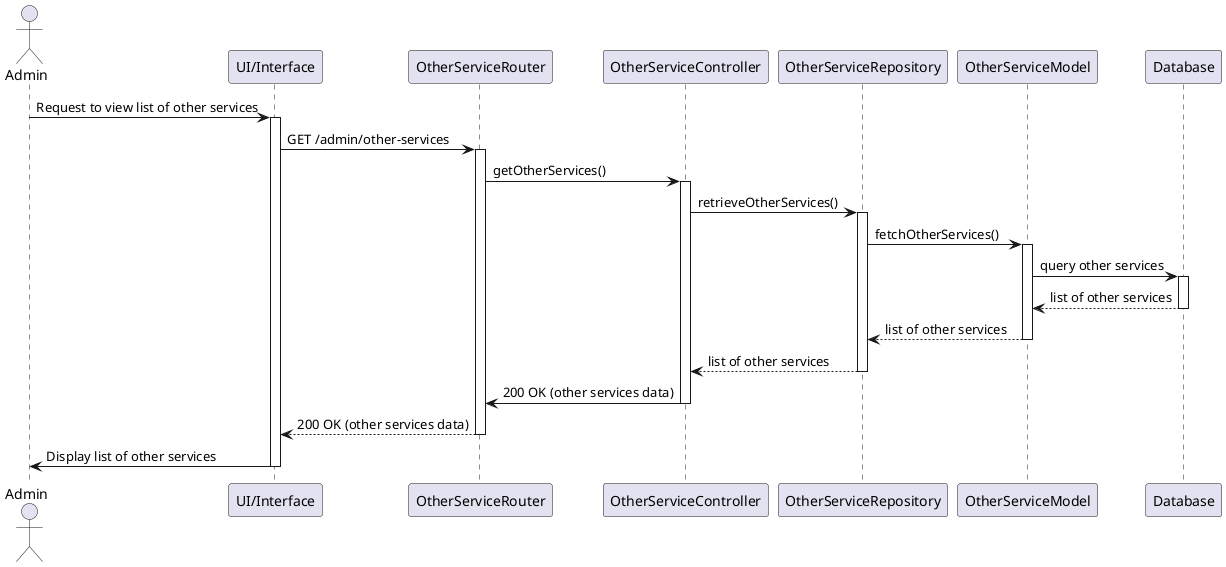 @startuml
actor Admin
participant "UI/Interface" as UI
participant "OtherServiceRouter" as Router
participant "OtherServiceController" as Controller
participant "OtherServiceRepository" as Repository
participant "OtherServiceModel" as OtherServiceModel
participant "Database" as DB

Admin -> UI: Request to view list of other services
activate UI
UI -> Router: GET /admin/other-services
activate Router
Router -> Controller: getOtherServices()
activate Controller
Controller -> Repository: retrieveOtherServices()
activate Repository

Repository -> OtherServiceModel: fetchOtherServices()
activate OtherServiceModel
OtherServiceModel -> DB: query other services
activate DB
DB --> OtherServiceModel: list of other services
deactivate DB
OtherServiceModel --> Repository: list of other services
deactivate OtherServiceModel
Repository --> Controller: list of other services
deactivate Repository

Controller -> Router: 200 OK (other services data)
deactivate Controller
Router --> UI: 200 OK (other services data)
deactivate Router
UI -> Admin: Display list of other services
deactivate UI
@enduml
